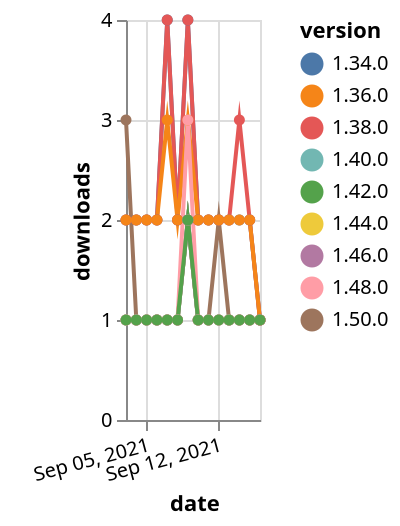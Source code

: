 {"$schema": "https://vega.github.io/schema/vega-lite/v5.json", "description": "A simple bar chart with embedded data.", "data": {"values": [{"date": "2021-09-03", "total": 3131, "delta": 2, "version": "1.34.0"}, {"date": "2021-09-04", "total": 3133, "delta": 2, "version": "1.34.0"}, {"date": "2021-09-05", "total": 3135, "delta": 2, "version": "1.34.0"}, {"date": "2021-09-06", "total": 3137, "delta": 2, "version": "1.34.0"}, {"date": "2021-09-07", "total": 3141, "delta": 4, "version": "1.34.0"}, {"date": "2021-09-08", "total": 3143, "delta": 2, "version": "1.34.0"}, {"date": "2021-09-09", "total": 3147, "delta": 4, "version": "1.34.0"}, {"date": "2021-09-10", "total": 3149, "delta": 2, "version": "1.34.0"}, {"date": "2021-09-11", "total": 3151, "delta": 2, "version": "1.34.0"}, {"date": "2021-09-12", "total": 3153, "delta": 2, "version": "1.34.0"}, {"date": "2021-09-13", "total": 3155, "delta": 2, "version": "1.34.0"}, {"date": "2021-09-14", "total": 3157, "delta": 2, "version": "1.34.0"}, {"date": "2021-09-15", "total": 3159, "delta": 2, "version": "1.34.0"}, {"date": "2021-09-16", "total": 3160, "delta": 1, "version": "1.34.0"}, {"date": "2021-09-03", "total": 118, "delta": 3, "version": "1.50.0"}, {"date": "2021-09-04", "total": 119, "delta": 1, "version": "1.50.0"}, {"date": "2021-09-05", "total": 120, "delta": 1, "version": "1.50.0"}, {"date": "2021-09-06", "total": 121, "delta": 1, "version": "1.50.0"}, {"date": "2021-09-07", "total": 122, "delta": 1, "version": "1.50.0"}, {"date": "2021-09-08", "total": 123, "delta": 1, "version": "1.50.0"}, {"date": "2021-09-09", "total": 125, "delta": 2, "version": "1.50.0"}, {"date": "2021-09-10", "total": 126, "delta": 1, "version": "1.50.0"}, {"date": "2021-09-11", "total": 127, "delta": 1, "version": "1.50.0"}, {"date": "2021-09-12", "total": 129, "delta": 2, "version": "1.50.0"}, {"date": "2021-09-13", "total": 130, "delta": 1, "version": "1.50.0"}, {"date": "2021-09-14", "total": 131, "delta": 1, "version": "1.50.0"}, {"date": "2021-09-15", "total": 132, "delta": 1, "version": "1.50.0"}, {"date": "2021-09-16", "total": 133, "delta": 1, "version": "1.50.0"}, {"date": "2021-09-03", "total": 187, "delta": 1, "version": "1.44.0"}, {"date": "2021-09-04", "total": 188, "delta": 1, "version": "1.44.0"}, {"date": "2021-09-05", "total": 189, "delta": 1, "version": "1.44.0"}, {"date": "2021-09-06", "total": 190, "delta": 1, "version": "1.44.0"}, {"date": "2021-09-07", "total": 191, "delta": 1, "version": "1.44.0"}, {"date": "2021-09-08", "total": 192, "delta": 1, "version": "1.44.0"}, {"date": "2021-09-09", "total": 194, "delta": 2, "version": "1.44.0"}, {"date": "2021-09-10", "total": 195, "delta": 1, "version": "1.44.0"}, {"date": "2021-09-11", "total": 196, "delta": 1, "version": "1.44.0"}, {"date": "2021-09-12", "total": 197, "delta": 1, "version": "1.44.0"}, {"date": "2021-09-13", "total": 198, "delta": 1, "version": "1.44.0"}, {"date": "2021-09-14", "total": 199, "delta": 1, "version": "1.44.0"}, {"date": "2021-09-15", "total": 200, "delta": 1, "version": "1.44.0"}, {"date": "2021-09-16", "total": 201, "delta": 1, "version": "1.44.0"}, {"date": "2021-09-03", "total": 2491, "delta": 2, "version": "1.38.0"}, {"date": "2021-09-04", "total": 2493, "delta": 2, "version": "1.38.0"}, {"date": "2021-09-05", "total": 2495, "delta": 2, "version": "1.38.0"}, {"date": "2021-09-06", "total": 2497, "delta": 2, "version": "1.38.0"}, {"date": "2021-09-07", "total": 2501, "delta": 4, "version": "1.38.0"}, {"date": "2021-09-08", "total": 2503, "delta": 2, "version": "1.38.0"}, {"date": "2021-09-09", "total": 2507, "delta": 4, "version": "1.38.0"}, {"date": "2021-09-10", "total": 2509, "delta": 2, "version": "1.38.0"}, {"date": "2021-09-11", "total": 2511, "delta": 2, "version": "1.38.0"}, {"date": "2021-09-12", "total": 2513, "delta": 2, "version": "1.38.0"}, {"date": "2021-09-13", "total": 2515, "delta": 2, "version": "1.38.0"}, {"date": "2021-09-14", "total": 2518, "delta": 3, "version": "1.38.0"}, {"date": "2021-09-15", "total": 2520, "delta": 2, "version": "1.38.0"}, {"date": "2021-09-16", "total": 2521, "delta": 1, "version": "1.38.0"}, {"date": "2021-09-03", "total": 2633, "delta": 2, "version": "1.36.0"}, {"date": "2021-09-04", "total": 2635, "delta": 2, "version": "1.36.0"}, {"date": "2021-09-05", "total": 2637, "delta": 2, "version": "1.36.0"}, {"date": "2021-09-06", "total": 2639, "delta": 2, "version": "1.36.0"}, {"date": "2021-09-07", "total": 2642, "delta": 3, "version": "1.36.0"}, {"date": "2021-09-08", "total": 2644, "delta": 2, "version": "1.36.0"}, {"date": "2021-09-09", "total": 2647, "delta": 3, "version": "1.36.0"}, {"date": "2021-09-10", "total": 2649, "delta": 2, "version": "1.36.0"}, {"date": "2021-09-11", "total": 2651, "delta": 2, "version": "1.36.0"}, {"date": "2021-09-12", "total": 2653, "delta": 2, "version": "1.36.0"}, {"date": "2021-09-13", "total": 2655, "delta": 2, "version": "1.36.0"}, {"date": "2021-09-14", "total": 2657, "delta": 2, "version": "1.36.0"}, {"date": "2021-09-15", "total": 2659, "delta": 2, "version": "1.36.0"}, {"date": "2021-09-16", "total": 2660, "delta": 1, "version": "1.36.0"}, {"date": "2021-09-03", "total": 231, "delta": 1, "version": "1.40.0"}, {"date": "2021-09-04", "total": 232, "delta": 1, "version": "1.40.0"}, {"date": "2021-09-05", "total": 233, "delta": 1, "version": "1.40.0"}, {"date": "2021-09-06", "total": 234, "delta": 1, "version": "1.40.0"}, {"date": "2021-09-07", "total": 235, "delta": 1, "version": "1.40.0"}, {"date": "2021-09-08", "total": 236, "delta": 1, "version": "1.40.0"}, {"date": "2021-09-09", "total": 238, "delta": 2, "version": "1.40.0"}, {"date": "2021-09-10", "total": 239, "delta": 1, "version": "1.40.0"}, {"date": "2021-09-11", "total": 240, "delta": 1, "version": "1.40.0"}, {"date": "2021-09-12", "total": 241, "delta": 1, "version": "1.40.0"}, {"date": "2021-09-13", "total": 242, "delta": 1, "version": "1.40.0"}, {"date": "2021-09-14", "total": 243, "delta": 1, "version": "1.40.0"}, {"date": "2021-09-15", "total": 244, "delta": 1, "version": "1.40.0"}, {"date": "2021-09-16", "total": 245, "delta": 1, "version": "1.40.0"}, {"date": "2021-09-03", "total": 160, "delta": 1, "version": "1.46.0"}, {"date": "2021-09-04", "total": 161, "delta": 1, "version": "1.46.0"}, {"date": "2021-09-05", "total": 162, "delta": 1, "version": "1.46.0"}, {"date": "2021-09-06", "total": 163, "delta": 1, "version": "1.46.0"}, {"date": "2021-09-07", "total": 164, "delta": 1, "version": "1.46.0"}, {"date": "2021-09-08", "total": 165, "delta": 1, "version": "1.46.0"}, {"date": "2021-09-09", "total": 167, "delta": 2, "version": "1.46.0"}, {"date": "2021-09-10", "total": 168, "delta": 1, "version": "1.46.0"}, {"date": "2021-09-11", "total": 169, "delta": 1, "version": "1.46.0"}, {"date": "2021-09-12", "total": 170, "delta": 1, "version": "1.46.0"}, {"date": "2021-09-13", "total": 171, "delta": 1, "version": "1.46.0"}, {"date": "2021-09-14", "total": 172, "delta": 1, "version": "1.46.0"}, {"date": "2021-09-15", "total": 173, "delta": 1, "version": "1.46.0"}, {"date": "2021-09-16", "total": 174, "delta": 1, "version": "1.46.0"}, {"date": "2021-09-03", "total": 169, "delta": 1, "version": "1.48.0"}, {"date": "2021-09-04", "total": 170, "delta": 1, "version": "1.48.0"}, {"date": "2021-09-05", "total": 171, "delta": 1, "version": "1.48.0"}, {"date": "2021-09-06", "total": 172, "delta": 1, "version": "1.48.0"}, {"date": "2021-09-07", "total": 173, "delta": 1, "version": "1.48.0"}, {"date": "2021-09-08", "total": 174, "delta": 1, "version": "1.48.0"}, {"date": "2021-09-09", "total": 177, "delta": 3, "version": "1.48.0"}, {"date": "2021-09-10", "total": 178, "delta": 1, "version": "1.48.0"}, {"date": "2021-09-11", "total": 179, "delta": 1, "version": "1.48.0"}, {"date": "2021-09-12", "total": 180, "delta": 1, "version": "1.48.0"}, {"date": "2021-09-13", "total": 181, "delta": 1, "version": "1.48.0"}, {"date": "2021-09-14", "total": 182, "delta": 1, "version": "1.48.0"}, {"date": "2021-09-15", "total": 183, "delta": 1, "version": "1.48.0"}, {"date": "2021-09-16", "total": 184, "delta": 1, "version": "1.48.0"}, {"date": "2021-09-03", "total": 190, "delta": 1, "version": "1.42.0"}, {"date": "2021-09-04", "total": 191, "delta": 1, "version": "1.42.0"}, {"date": "2021-09-05", "total": 192, "delta": 1, "version": "1.42.0"}, {"date": "2021-09-06", "total": 193, "delta": 1, "version": "1.42.0"}, {"date": "2021-09-07", "total": 194, "delta": 1, "version": "1.42.0"}, {"date": "2021-09-08", "total": 195, "delta": 1, "version": "1.42.0"}, {"date": "2021-09-09", "total": 197, "delta": 2, "version": "1.42.0"}, {"date": "2021-09-10", "total": 198, "delta": 1, "version": "1.42.0"}, {"date": "2021-09-11", "total": 199, "delta": 1, "version": "1.42.0"}, {"date": "2021-09-12", "total": 200, "delta": 1, "version": "1.42.0"}, {"date": "2021-09-13", "total": 201, "delta": 1, "version": "1.42.0"}, {"date": "2021-09-14", "total": 202, "delta": 1, "version": "1.42.0"}, {"date": "2021-09-15", "total": 203, "delta": 1, "version": "1.42.0"}, {"date": "2021-09-16", "total": 204, "delta": 1, "version": "1.42.0"}]}, "width": "container", "mark": {"type": "line", "point": {"filled": true}}, "encoding": {"x": {"field": "date", "type": "temporal", "timeUnit": "yearmonthdate", "title": "date", "axis": {"labelAngle": -15}}, "y": {"field": "delta", "type": "quantitative", "title": "downloads"}, "color": {"field": "version", "type": "nominal"}, "tooltip": {"field": "delta"}}}